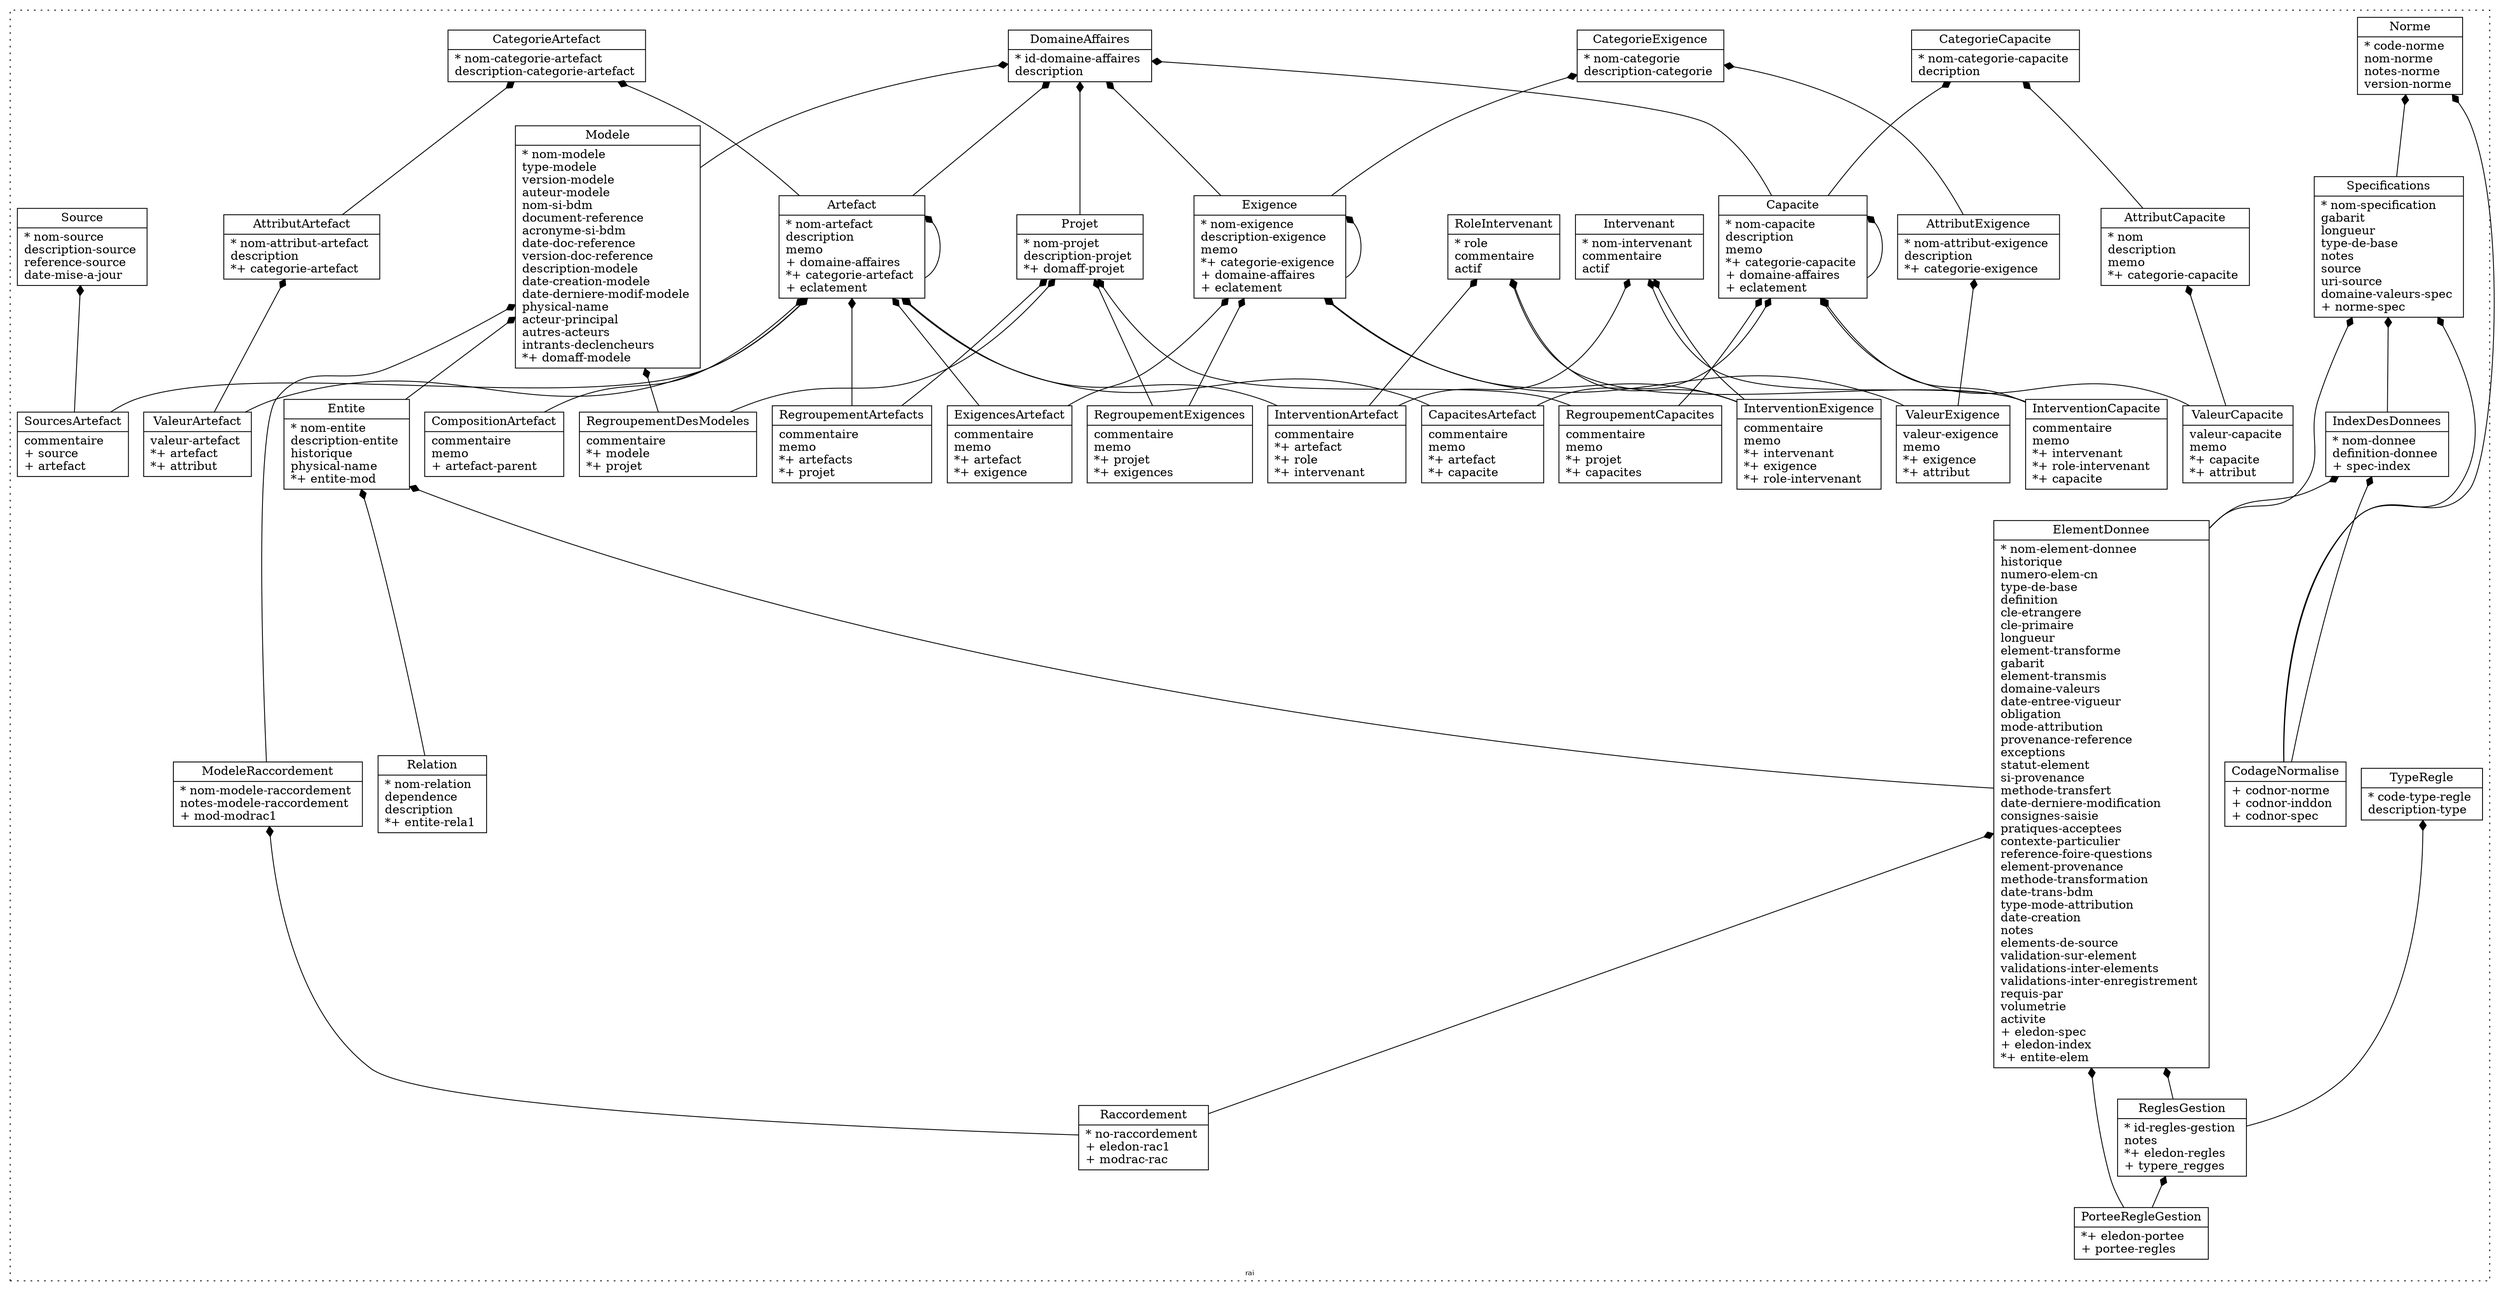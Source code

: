 digraph Sm {fontname="Helvetica";fontsize = 8;rankdir = BT;node [shape=record,width=0,height=0,concentrate=true];

subgraph cluster_Rai {style=dotted;label="rai";
Specifications [label = "{Specifications|* nom-specification \lgabarit \llongueur \ltype-de-base \lnotes \lsource \luri-source \ldomaine-valeurs-spec \l+ norme-spec \l}"]

IndexDesDonnees [label = "{IndexDesDonnees|* nom-donnee \ldefinition-donnee \l+ spec-index \l}"]

DomaineAffaires [label = "{DomaineAffaires|* id-domaine-affaires \ldescription \l}"]

Projet [label = "{Projet|* nom-projet \ldescription-projet \l*+ domaff-projet \l}"]

RegroupementDesModeles [label = "{RegroupementDesModeles|commentaire \l*+ modele \l*+ projet \l}"]

Entite [label = "{Entite|* nom-entite \ldescription-entite \lhistorique \lphysical-name \l*+ entite-mod \l}"]

ReglesGestion [label = "{ReglesGestion|* id-regles-gestion \lnotes \l*+ eledon-regles \l+ typere_regges \l}"]

ElementDonnee [label = "{ElementDonnee|* nom-element-donnee \lhistorique \lnumero-elem-cn \ltype-de-base \ldefinition \lcle-etrangere \lcle-primaire \llongueur \lelement-transforme \lgabarit \lelement-transmis \ldomaine-valeurs \ldate-entree-vigueur \lobligation \lmode-attribution \lprovenance-reference \lexceptions \lstatut-element \lsi-provenance \lmethode-transfert \ldate-derniere-modification \lconsignes-saisie \lpratiques-acceptees \lcontexte-particulier \lreference-foire-questions \lelement-provenance \lmethode-transformation \ldate-trans-bdm \ltype-mode-attribution \ldate-creation \lnotes \lelements-de-source \lvalidation-sur-element \lvalidations-inter-elements \lvalidations-inter-enregistrement \lrequis-par \lvolumetrie \lactivite \l+ eledon-spec \l+ eledon-index \l*+ entite-elem \l}"]

PorteeRegleGestion [label = "{PorteeRegleGestion|*+ eledon-portee \l+ portee-regles \l}"]

Raccordement [label = "{Raccordement|* no-raccordement \l+ eledon-rac1 \l+ modrac-rac \l}"]

ModeleRaccordement [label = "{ModeleRaccordement|* nom-modele-raccordement \lnotes-modele-raccordement \l+ mod-modrac1 \l}"]

Relation [label = "{Relation|* nom-relation \ldependence \ldescription \l*+ entite-rela1 \l}"]

Modele [label = "{Modele|* nom-modele \ltype-modele \lversion-modele \lauteur-modele \lnom-si-bdm \ldocument-reference \lacronyme-si-bdm \ldate-doc-reference \lversion-doc-reference \ldescription-modele \ldate-creation-modele \ldate-derniere-modif-modele \lphysical-name \lacteur-principal \lautres-acteurs \lintrants-declencheurs \l*+ domaff-modele \l}"]

Norme [label = "{Norme|* code-norme \lnom-norme \lnotes-norme \lversion-norme \l}"]

TypeRegle [label = "{TypeRegle|* code-type-regle \ldescription-type \l}"]

CodageNormalise [label = "{CodageNormalise|+ codnor-norme \l+ codnor-inddon \l+ codnor-spec \l}"]

Exigence [label = "{Exigence|* nom-exigence \ldescription-exigence \lmemo \l*+ categorie-exigence \l+ domaine-affaires \l+ eclatement \l}"]

CategorieExigence [label = "{CategorieExigence|* nom-categorie \ldescription-categorie \l}"]

Source [label = "{Source|* nom-source \ldescription-source \lreference-source \ldate-mise-a-jour \l}"]

Intervenant [label = "{Intervenant|* nom-intervenant \lcommentaire \lactif \l}"]

AttributExigence [label = "{AttributExigence|* nom-attribut-exigence \ldescription \l*+ categorie-exigence \l}"]

ValeurExigence [label = "{ValeurExigence|valeur-exigence \lmemo \l*+ exigence \l*+ attribut \l}"]

CategorieArtefact [label = "{CategorieArtefact|* nom-categorie-artefact \ldescription-categorie-artefact \l}"]

Artefact [label = "{Artefact|* nom-artefact \ldescription \lmemo \l+ domaine-affaires \l*+ categorie-artefact \l+ eclatement \l}"]

AttributArtefact [label = "{AttributArtefact|* nom-attribut-artefact \ldescription \l*+ categorie-artefact \l}"]

ValeurArtefact [label = "{ValeurArtefact|valeur-artefact \l*+ artefact \l*+ attribut \l}"]

CategorieCapacite [label = "{CategorieCapacite|* nom-categorie-capacite \ldecription \l}"]

Capacite [label = "{Capacite|* nom-capacite \ldescription \lmemo \l*+ categorie-capacite \l+ domaine-affaires \l+ eclatement \l}"]

AttributCapacite [label = "{AttributCapacite|* nom \ldescription \lmemo \l*+ categorie-capacite \l}"]

ValeurCapacite [label = "{ValeurCapacite|valeur-capacite \lmemo \l*+ capacite \l*+ attribut \l}"]

RegroupementArtefacts [label = "{RegroupementArtefacts|commentaire \lmemo \l*+ artefacts \l*+ projet \l}"]

RoleIntervenant [label = "{RoleIntervenant|* role \lcommentaire \lactif \l}"]

InterventionArtefact [label = "{InterventionArtefact|commentaire \l*+ artefact \l*+ role \l*+ intervenant \l}"]

InterventionExigence [label = "{InterventionExigence|commentaire \lmemo \l*+ intervenant \l*+ exigence \l*+ role-intervenant \l}"]

InterventionCapacite [label = "{InterventionCapacite|commentaire \lmemo \l*+ intervenant \l*+ role-intervenant \l*+ capacite \l}"]

RegroupementCapacites [label = "{RegroupementCapacites|commentaire \lmemo \l*+ projet \l*+ capacites \l}"]

RegroupementExigences [label = "{RegroupementExigences|commentaire \lmemo \l*+ projet \l*+ exigences \l}"]

SourcesArtefact [label = "{SourcesArtefact|commentaire \l+ source \l+ artefact \l}"]

CompositionArtefact [label = "{CompositionArtefact|commentaire \lmemo \l+ artefact-parent \l}"]

ExigencesArtefact [label = "{ExigencesArtefact|commentaire \lmemo \l*+ artefact \l*+ exigence \l}"]

CapacitesArtefact [label = "{CapacitesArtefact|commentaire \lmemo \l*+ artefact \l*+ capacite \l}"]
}
Specifications -> Norme [dir=both,arrowhead=diamond,arrowtail=none]
IndexDesDonnees -> Specifications [dir=both,arrowhead=diamond,arrowtail=none]
Projet -> DomaineAffaires [dir=both,arrowhead=diamond,arrowtail=none]
RegroupementDesModeles -> Modele [dir=both,arrowhead=diamond,arrowtail=none]
RegroupementDesModeles -> Projet [dir=both,arrowhead=diamond,arrowtail=none]
Entite -> Modele [dir=both,arrowhead=diamond,arrowtail=none]
ReglesGestion -> ElementDonnee [dir=both,arrowhead=diamond,arrowtail=none]
ReglesGestion -> TypeRegle [dir=both,arrowhead=diamond,arrowtail=none]
ElementDonnee -> Specifications [dir=both,arrowhead=diamond,arrowtail=none]
ElementDonnee -> IndexDesDonnees [dir=both,arrowhead=diamond,arrowtail=none]
ElementDonnee -> Entite [dir=both,arrowhead=diamond,arrowtail=none]
PorteeRegleGestion -> ElementDonnee [dir=both,arrowhead=diamond,arrowtail=none]
PorteeRegleGestion -> ReglesGestion [dir=both,arrowhead=diamond,arrowtail=none]
Raccordement -> ElementDonnee [dir=both,arrowhead=diamond,arrowtail=none]
Raccordement -> ModeleRaccordement [dir=both,arrowhead=diamond,arrowtail=none]
ModeleRaccordement -> Modele [dir=both,arrowhead=diamond,arrowtail=none]
Relation -> Entite [dir=both,arrowhead=diamond,arrowtail=none]
Modele -> DomaineAffaires [dir=both,arrowhead=diamond,arrowtail=none]
CodageNormalise -> Norme [dir=both,arrowhead=diamond,arrowtail=none]
CodageNormalise -> IndexDesDonnees [dir=both,arrowhead=diamond,arrowtail=none]
CodageNormalise -> Specifications [dir=both,arrowhead=diamond,arrowtail=none]
Exigence -> CategorieExigence [dir=both,arrowhead=diamond,arrowtail=none]
Exigence -> DomaineAffaires [dir=both,arrowhead=diamond,arrowtail=none]
Exigence -> Exigence [dir=both,arrowhead=diamond,arrowtail=none]
AttributExigence -> CategorieExigence [dir=both,arrowhead=diamond,arrowtail=none]
ValeurExigence -> Exigence [dir=both,arrowhead=diamond,arrowtail=none]
ValeurExigence -> AttributExigence [dir=both,arrowhead=diamond,arrowtail=none]
Artefact -> DomaineAffaires [dir=both,arrowhead=diamond,arrowtail=none]
Artefact -> CategorieArtefact [dir=both,arrowhead=diamond,arrowtail=none]
Artefact -> Artefact [dir=both,arrowhead=diamond,arrowtail=none]
AttributArtefact -> CategorieArtefact [dir=both,arrowhead=diamond,arrowtail=none]
ValeurArtefact -> Artefact [dir=both,arrowhead=diamond,arrowtail=none]
ValeurArtefact -> AttributArtefact [dir=both,arrowhead=diamond,arrowtail=none]
Capacite -> CategorieCapacite [dir=both,arrowhead=diamond,arrowtail=none]
Capacite -> DomaineAffaires [dir=both,arrowhead=diamond,arrowtail=none]
Capacite -> Capacite [dir=both,arrowhead=diamond,arrowtail=none]
AttributCapacite -> CategorieCapacite [dir=both,arrowhead=diamond,arrowtail=none]
ValeurCapacite -> Capacite [dir=both,arrowhead=diamond,arrowtail=none]
ValeurCapacite -> AttributCapacite [dir=both,arrowhead=diamond,arrowtail=none]
RegroupementArtefacts -> Artefact [dir=both,arrowhead=diamond,arrowtail=none]
RegroupementArtefacts -> Projet [dir=both,arrowhead=diamond,arrowtail=none]
InterventionArtefact -> Artefact [dir=both,arrowhead=diamond,arrowtail=none]
InterventionArtefact -> RoleIntervenant [dir=both,arrowhead=diamond,arrowtail=none]
InterventionArtefact -> Intervenant [dir=both,arrowhead=diamond,arrowtail=none]
InterventionExigence -> Intervenant [dir=both,arrowhead=diamond,arrowtail=none]
InterventionExigence -> Exigence [dir=both,arrowhead=diamond,arrowtail=none]
InterventionExigence -> RoleIntervenant [dir=both,arrowhead=diamond,arrowtail=none]
InterventionCapacite -> Intervenant [dir=both,arrowhead=diamond,arrowtail=none]
InterventionCapacite -> RoleIntervenant [dir=both,arrowhead=diamond,arrowtail=none]
InterventionCapacite -> Capacite [dir=both,arrowhead=diamond,arrowtail=none]
RegroupementCapacites -> Projet [dir=both,arrowhead=diamond,arrowtail=none]
RegroupementCapacites -> Capacite [dir=both,arrowhead=diamond,arrowtail=none]
RegroupementExigences -> Projet [dir=both,arrowhead=diamond,arrowtail=none]
RegroupementExigences -> Exigence [dir=both,arrowhead=diamond,arrowtail=none]
SourcesArtefact -> Source [dir=both,arrowhead=diamond,arrowtail=none]
SourcesArtefact -> Artefact [dir=both,arrowhead=diamond,arrowtail=none]
CompositionArtefact -> Artefact [dir=both,arrowhead=diamond,arrowtail=none]
ExigencesArtefact -> Artefact [dir=both,arrowhead=diamond,arrowtail=none]
ExigencesArtefact -> Exigence [dir=both,arrowhead=diamond,arrowtail=none]
CapacitesArtefact -> Artefact [dir=both,arrowhead=diamond,arrowtail=none]
CapacitesArtefact -> Capacite [dir=both,arrowhead=diamond,arrowtail=none]
}